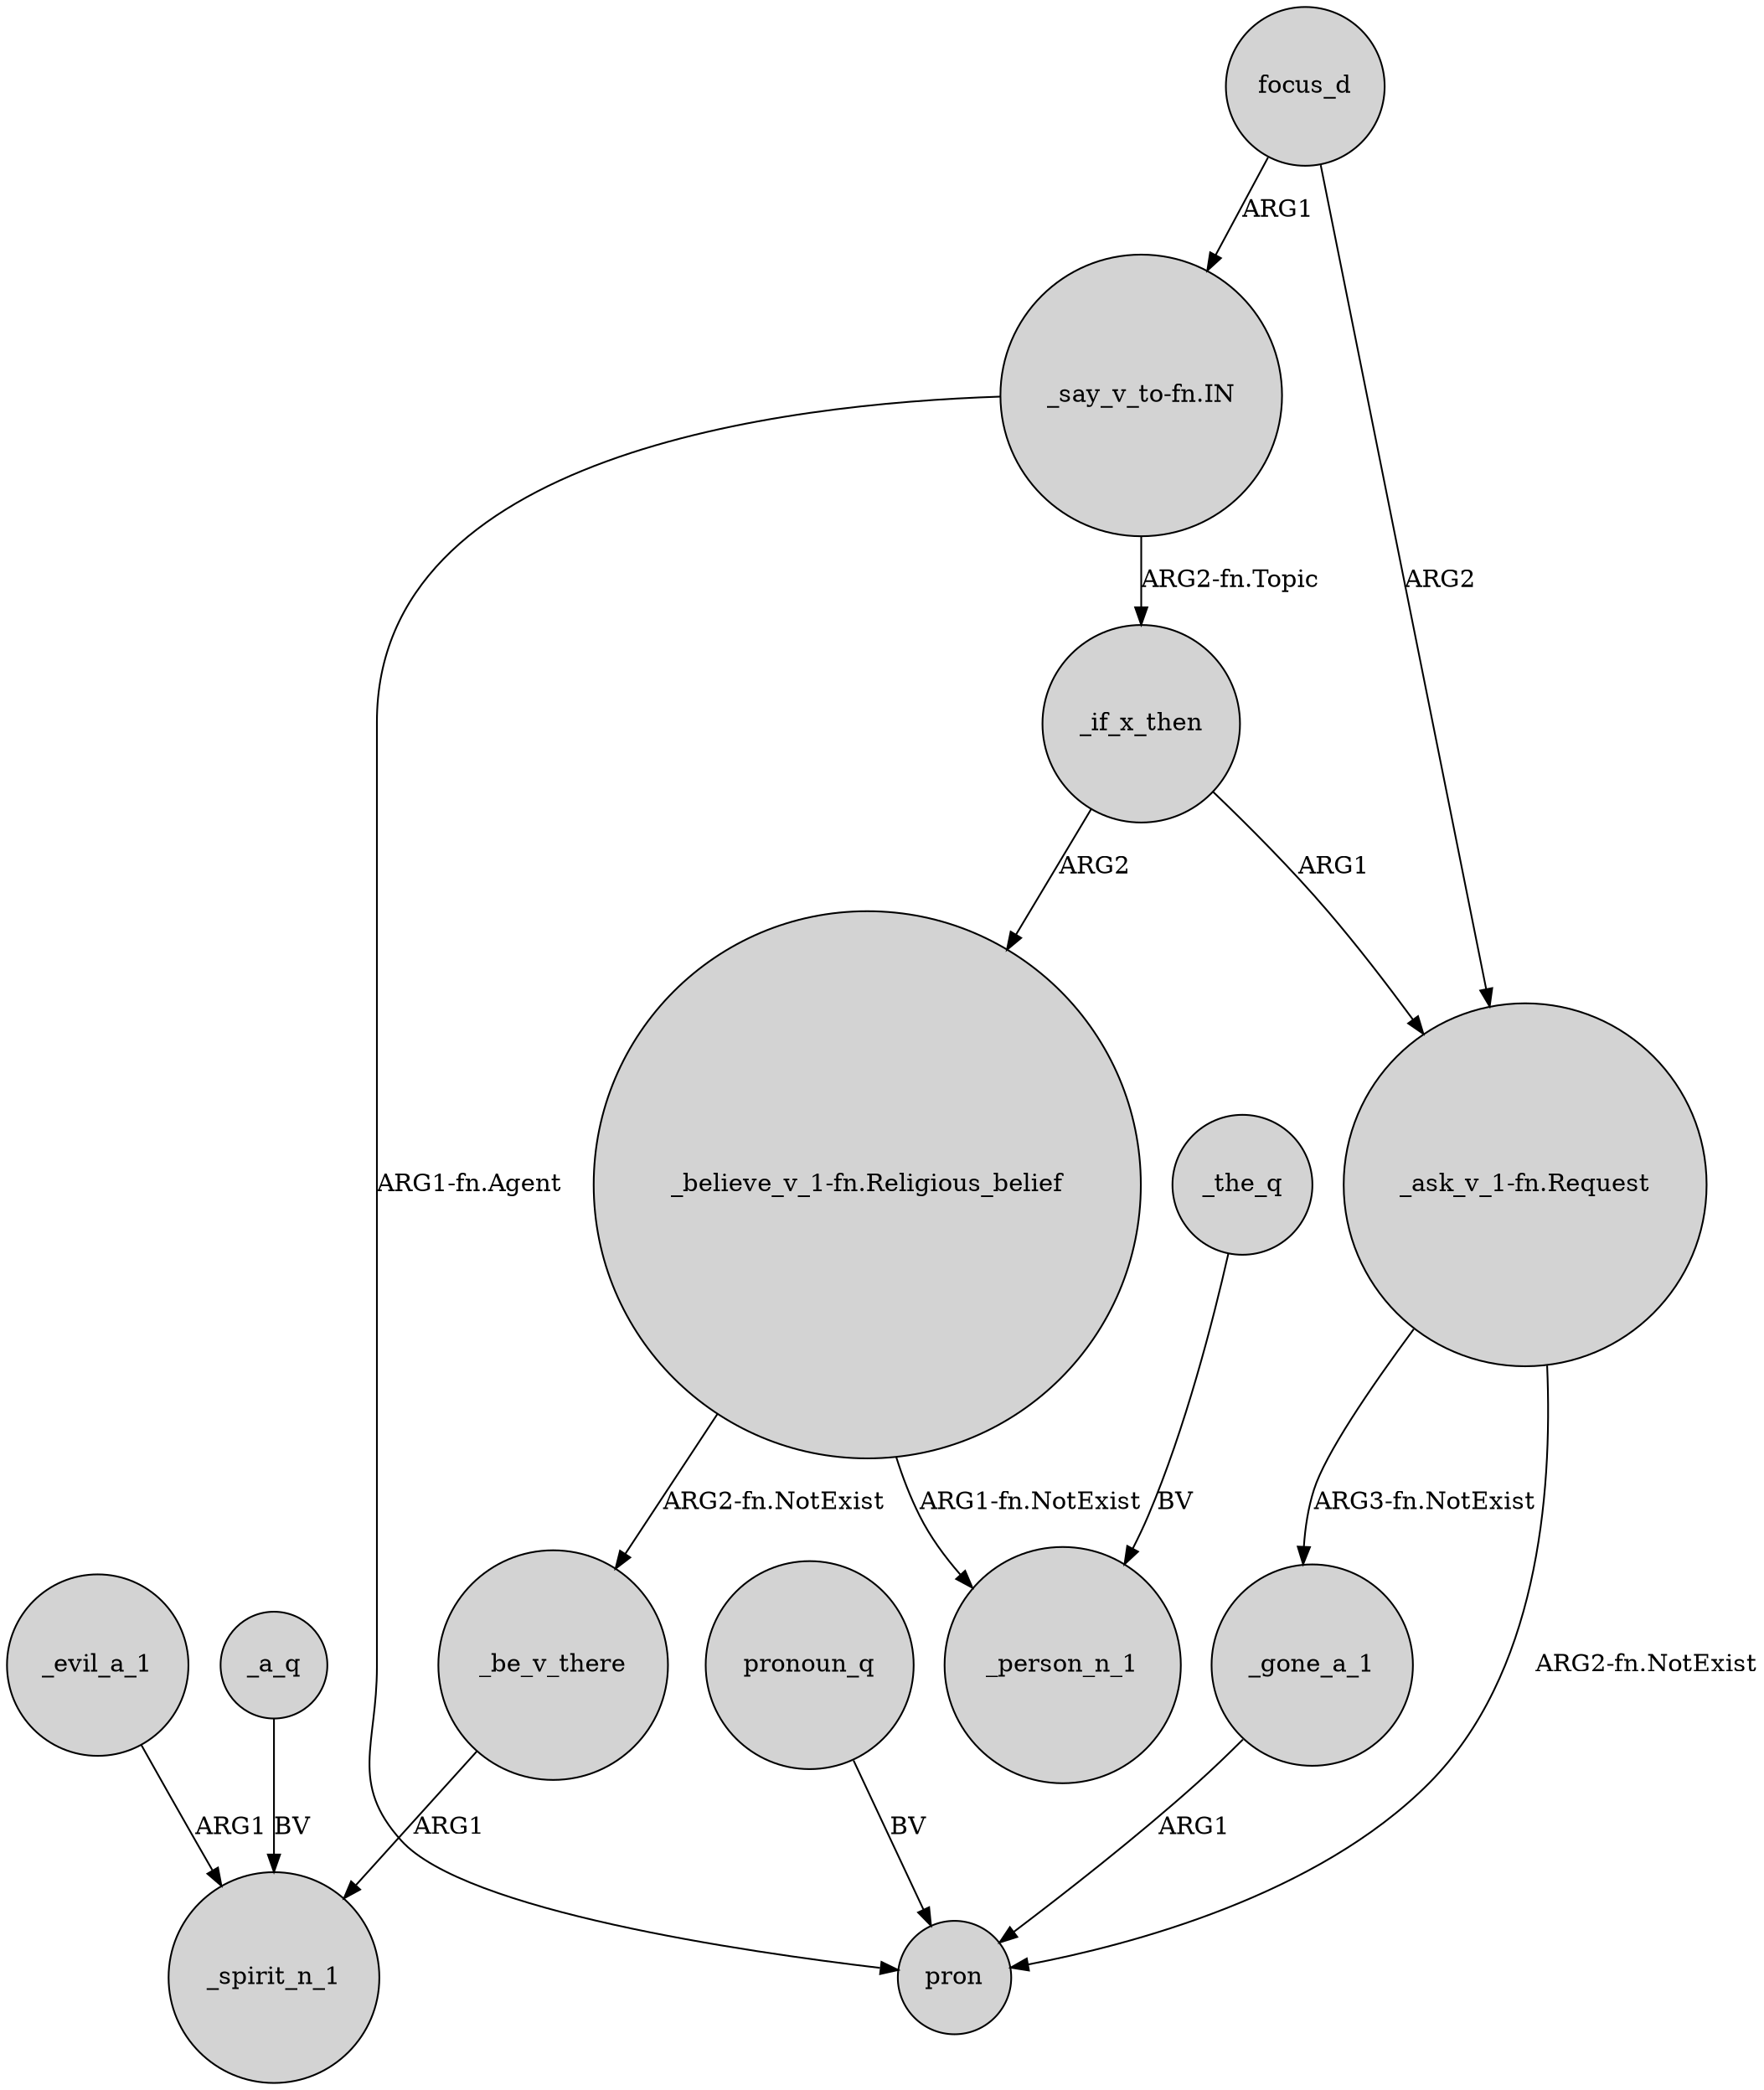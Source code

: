 digraph {
	node [shape=circle style=filled]
	"_ask_v_1-fn.Request" -> pron [label="ARG2-fn.NotExist"]
	"_ask_v_1-fn.Request" -> _gone_a_1 [label="ARG3-fn.NotExist"]
	_if_x_then -> "_ask_v_1-fn.Request" [label=ARG1]
	_evil_a_1 -> _spirit_n_1 [label=ARG1]
	_a_q -> _spirit_n_1 [label=BV]
	"_say_v_to-fn.IN" -> _if_x_then [label="ARG2-fn.Topic"]
	focus_d -> "_ask_v_1-fn.Request" [label=ARG2]
	_gone_a_1 -> pron [label=ARG1]
	"_believe_v_1-fn.Religious_belief" -> _person_n_1 [label="ARG1-fn.NotExist"]
	_if_x_then -> "_believe_v_1-fn.Religious_belief" [label=ARG2]
	_be_v_there -> _spirit_n_1 [label=ARG1]
	_the_q -> _person_n_1 [label=BV]
	focus_d -> "_say_v_to-fn.IN" [label=ARG1]
	"_believe_v_1-fn.Religious_belief" -> _be_v_there [label="ARG2-fn.NotExist"]
	"_say_v_to-fn.IN" -> pron [label="ARG1-fn.Agent"]
	pronoun_q -> pron [label=BV]
}
